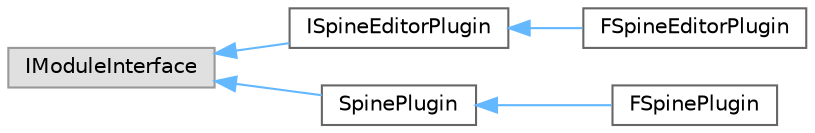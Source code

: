 digraph "类继承关系图"
{
 // LATEX_PDF_SIZE
  bgcolor="transparent";
  edge [fontname=Helvetica,fontsize=10,labelfontname=Helvetica,labelfontsize=10];
  node [fontname=Helvetica,fontsize=10,shape=box,height=0.2,width=0.4];
  rankdir="LR";
  Node0 [id="Node000000",label="IModuleInterface",height=0.2,width=0.4,color="grey60", fillcolor="#E0E0E0", style="filled",tooltip=" "];
  Node0 -> Node1 [id="edge5103_Node000000_Node000001",dir="back",color="steelblue1",style="solid",tooltip=" "];
  Node1 [id="Node000001",label="ISpineEditorPlugin",height=0.2,width=0.4,color="grey40", fillcolor="white", style="filled",URL="$class_i_spine_editor_plugin.html",tooltip=" "];
  Node1 -> Node2 [id="edge5104_Node000001_Node000002",dir="back",color="steelblue1",style="solid",tooltip=" "];
  Node2 [id="Node000002",label="FSpineEditorPlugin",height=0.2,width=0.4,color="grey40", fillcolor="white", style="filled",URL="$class_f_spine_editor_plugin.html",tooltip=" "];
  Node0 -> Node3 [id="edge5105_Node000000_Node000003",dir="back",color="steelblue1",style="solid",tooltip=" "];
  Node3 [id="Node000003",label="SpinePlugin",height=0.2,width=0.4,color="grey40", fillcolor="white", style="filled",URL="$class_spine_plugin.html",tooltip=" "];
  Node3 -> Node4 [id="edge5106_Node000003_Node000004",dir="back",color="steelblue1",style="solid",tooltip=" "];
  Node4 [id="Node000004",label="FSpinePlugin",height=0.2,width=0.4,color="grey40", fillcolor="white", style="filled",URL="$class_f_spine_plugin.html",tooltip=" "];
}
